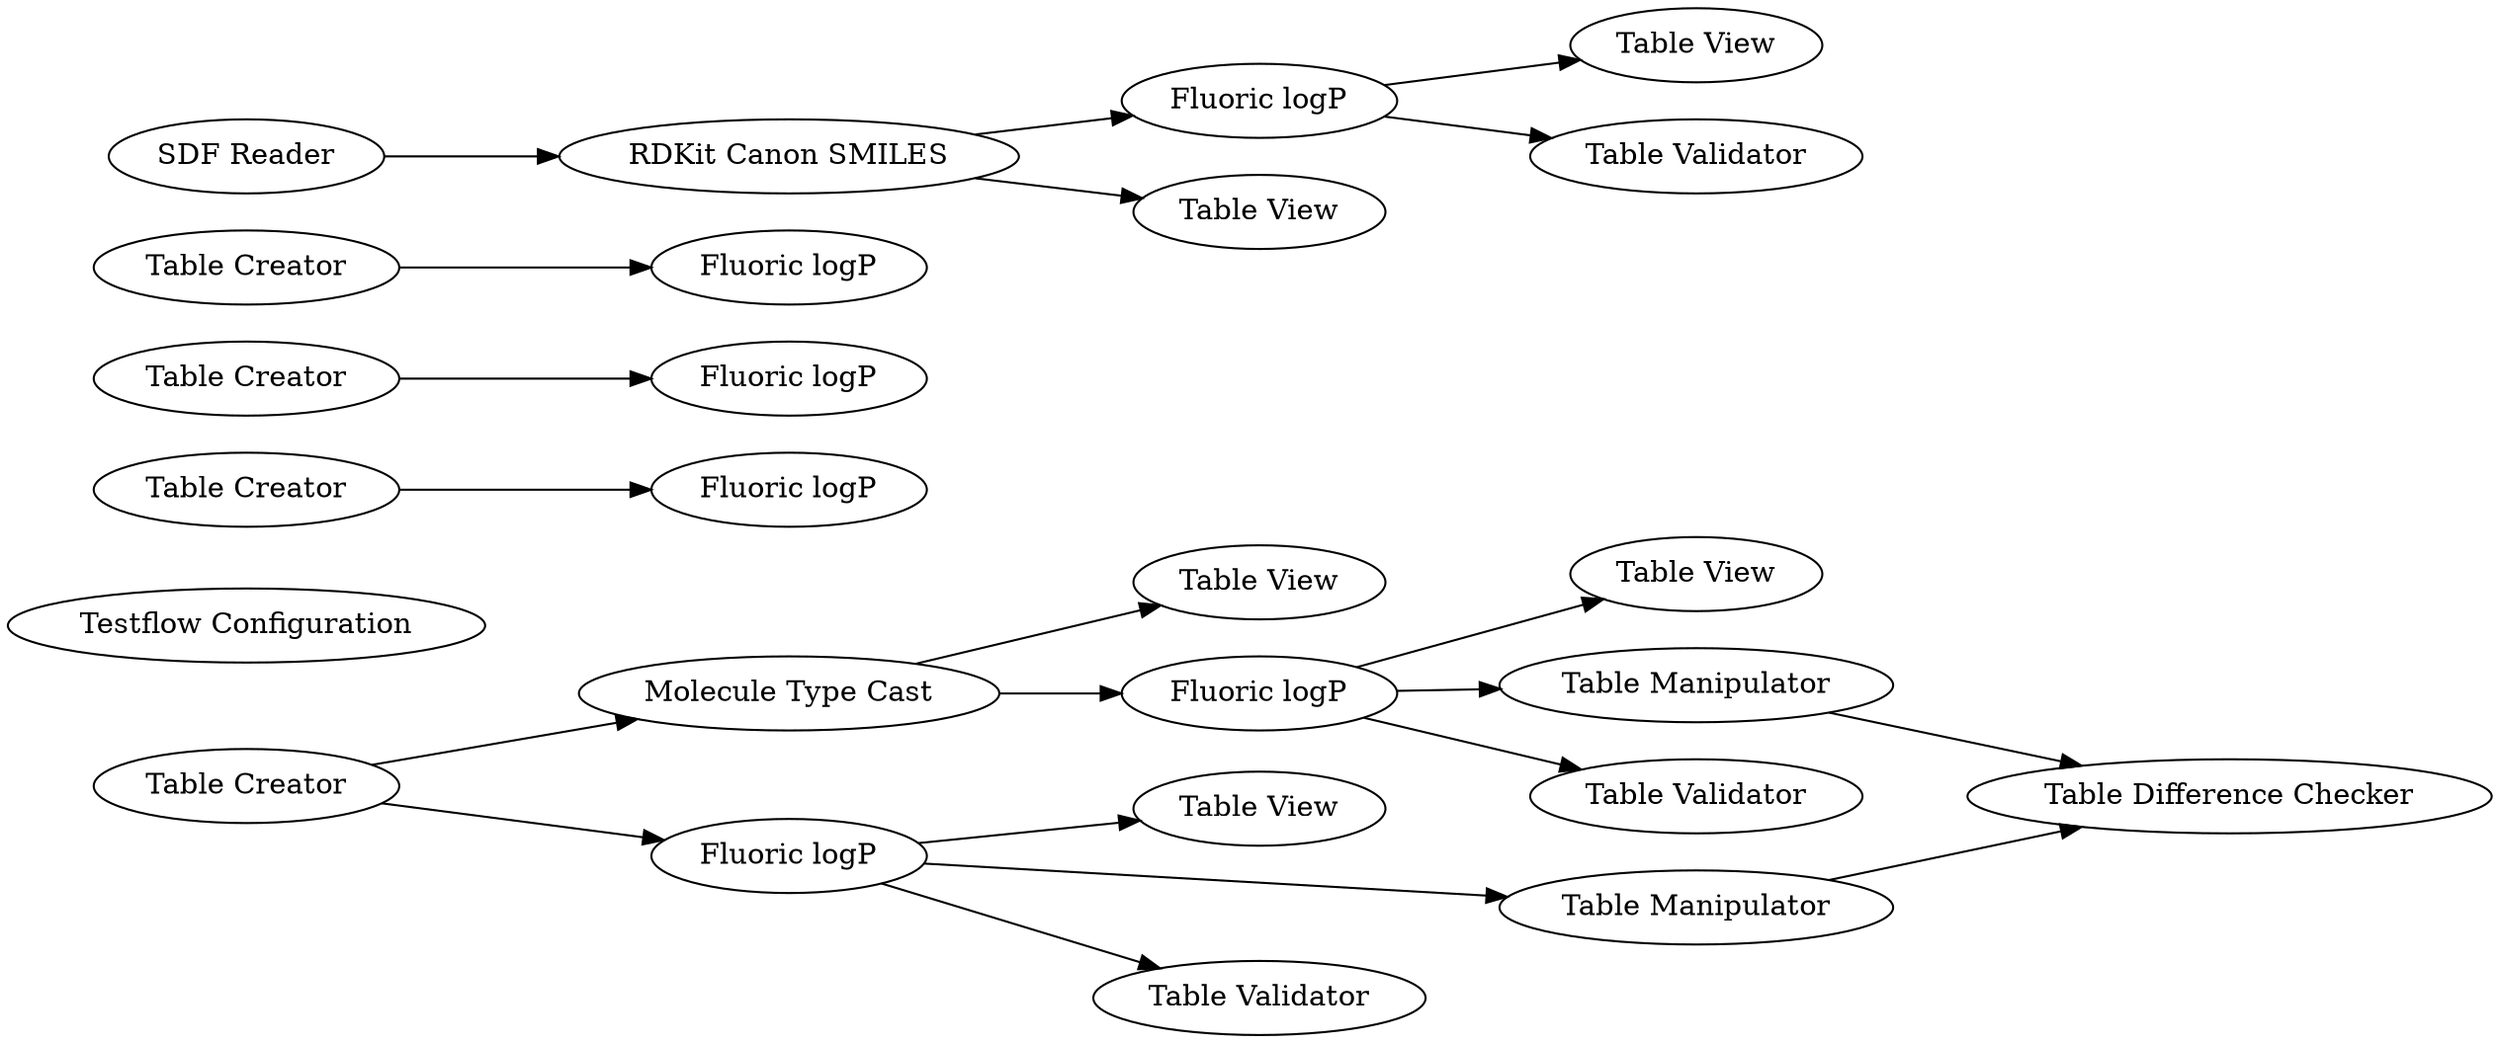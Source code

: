 digraph {
	2 [label="Table Creator"]
	4 [label="Table View"]
	10 [label="Testflow Configuration"]
	16 [label="Table Creator"]
	22 [label="Table Creator"]
	24 [label="Table Creator"]
	31 [label="Table View"]
	39 [label="SDF Reader"]
	45 [label="RDKit Canon SMILES"]
	47 [label="Table View"]
	50 [label="Table Manipulator"]
	51 [label="Table Manipulator"]
	52 [label="Table Difference Checker"]
	56 [label="Molecule Type Cast"]
	57 [label="Table View"]
	59 [label="Fluoric logP"]
	60 [label="Fluoric logP"]
	61 [label="Fluoric logP"]
	62 [label="Fluoric logP"]
	63 [label="Fluoric logP"]
	64 [label="Fluoric logP"]
	65 [label="Table Validator"]
	66 [label="Table Validator"]
	68 [label="Table View"]
	69 [label="Table Validator"]
	2 -> 59
	2 -> 56
	16 -> 61
	22 -> 62
	24 -> 63
	39 -> 45
	45 -> 68
	45 -> 64
	50 -> 52
	51 -> 52
	56 -> 57
	56 -> 60
	59 -> 50
	59 -> 65
	59 -> 4
	60 -> 31
	60 -> 51
	60 -> 66
	64 -> 47
	64 -> 69
	rankdir=LR
}
